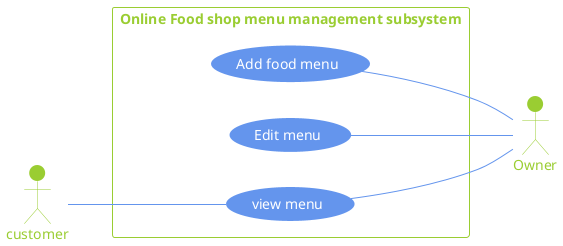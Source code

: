 @startuml Food2
left to right direction

skinparam Shadowing false
skinparam usecase{
    FontColor white
    BackgroundColor #cornflowerBlue
    BorderColor #cornflowerBlue
    ArrowColor #cornflowerBlue
}
skinparam actor{
    FontColor YellowGreen
    BackgroundColor YellowGreen
    BorderColor YellowGreen
}
skinparam rectangle{
    BorderColor YellowGreen
    FontColor YellowGreen
}
actor customer
actor Owner
rectangle "Online Food shop menu management subsystem"{

(Add food menu) -- Owner 
(Edit menu) -- Owner

customer --(view menu)
(view menu)--Owner
}
@enduml